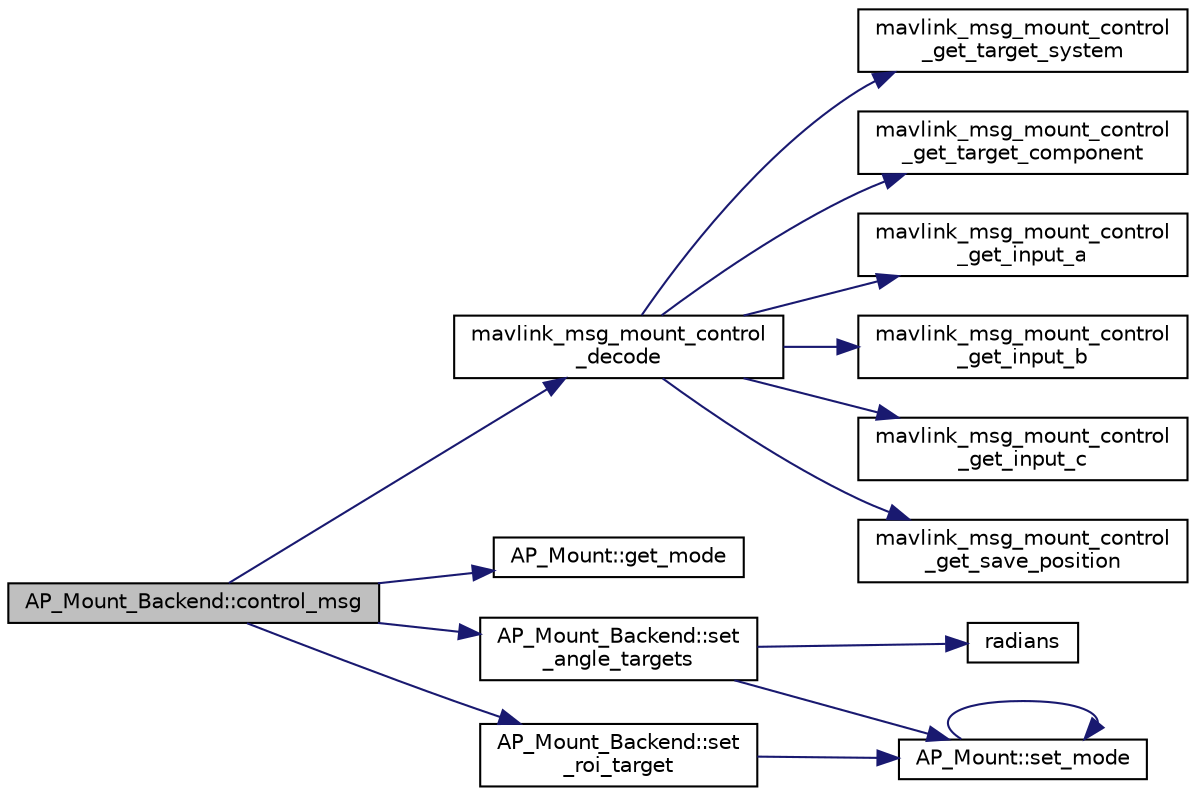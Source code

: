 digraph "AP_Mount_Backend::control_msg"
{
 // INTERACTIVE_SVG=YES
  edge [fontname="Helvetica",fontsize="10",labelfontname="Helvetica",labelfontsize="10"];
  node [fontname="Helvetica",fontsize="10",shape=record];
  rankdir="LR";
  Node1 [label="AP_Mount_Backend::control_msg",height=0.2,width=0.4,color="black", fillcolor="grey75", style="filled" fontcolor="black"];
  Node1 -> Node2 [color="midnightblue",fontsize="10",style="solid",fontname="Helvetica"];
  Node2 [label="mavlink_msg_mount_control\l_decode",height=0.2,width=0.4,color="black", fillcolor="white", style="filled",URL="$v0_89_2ardupilotmega_2mavlink__msg__mount__control_8h.html#a53005c020f2118b2deed37c232b79296",tooltip="Decode a mount_control message into a struct. "];
  Node2 -> Node3 [color="midnightblue",fontsize="10",style="solid",fontname="Helvetica"];
  Node3 [label="mavlink_msg_mount_control\l_get_target_system",height=0.2,width=0.4,color="black", fillcolor="white", style="filled",URL="$v0_89_2ardupilotmega_2mavlink__msg__mount__control_8h.html#afb792cb768907895646055da0e24d896",tooltip="Send a mount_control message. "];
  Node2 -> Node4 [color="midnightblue",fontsize="10",style="solid",fontname="Helvetica"];
  Node4 [label="mavlink_msg_mount_control\l_get_target_component",height=0.2,width=0.4,color="black", fillcolor="white", style="filled",URL="$v0_89_2ardupilotmega_2mavlink__msg__mount__control_8h.html#aa22df514cf73c03c10200f239738d6dc",tooltip="Get field target_component from mount_control message. "];
  Node2 -> Node5 [color="midnightblue",fontsize="10",style="solid",fontname="Helvetica"];
  Node5 [label="mavlink_msg_mount_control\l_get_input_a",height=0.2,width=0.4,color="black", fillcolor="white", style="filled",URL="$v0_89_2ardupilotmega_2mavlink__msg__mount__control_8h.html#a166a6ab225a399c276e255147c7790c5",tooltip="Get field input_a from mount_control message. "];
  Node2 -> Node6 [color="midnightblue",fontsize="10",style="solid",fontname="Helvetica"];
  Node6 [label="mavlink_msg_mount_control\l_get_input_b",height=0.2,width=0.4,color="black", fillcolor="white", style="filled",URL="$v0_89_2ardupilotmega_2mavlink__msg__mount__control_8h.html#aeac3ea77a2515ab079839f35ccfe81d7",tooltip="Get field input_b from mount_control message. "];
  Node2 -> Node7 [color="midnightblue",fontsize="10",style="solid",fontname="Helvetica"];
  Node7 [label="mavlink_msg_mount_control\l_get_input_c",height=0.2,width=0.4,color="black", fillcolor="white", style="filled",URL="$v0_89_2ardupilotmega_2mavlink__msg__mount__control_8h.html#aa7ad40e774b8df07779002abe45c2b4a",tooltip="Get field input_c from mount_control message. "];
  Node2 -> Node8 [color="midnightblue",fontsize="10",style="solid",fontname="Helvetica"];
  Node8 [label="mavlink_msg_mount_control\l_get_save_position",height=0.2,width=0.4,color="black", fillcolor="white", style="filled",URL="$v0_89_2ardupilotmega_2mavlink__msg__mount__control_8h.html#a30e895d45ba11ce8426d5d749859ce3d",tooltip="Get field save_position from mount_control message. "];
  Node1 -> Node9 [color="midnightblue",fontsize="10",style="solid",fontname="Helvetica"];
  Node9 [label="AP_Mount::get_mode",height=0.2,width=0.4,color="black", fillcolor="white", style="filled",URL="$classAP__Mount.html#a26ea3e1c86204271b6b90f1fb4f3ee92"];
  Node1 -> Node10 [color="midnightblue",fontsize="10",style="solid",fontname="Helvetica"];
  Node10 [label="AP_Mount_Backend::set\l_angle_targets",height=0.2,width=0.4,color="black", fillcolor="white", style="filled",URL="$classAP__Mount__Backend.html#aef242e856237c58d2cb6ae0cf0568017"];
  Node10 -> Node11 [color="midnightblue",fontsize="10",style="solid",fontname="Helvetica"];
  Node11 [label="radians",height=0.2,width=0.4,color="black", fillcolor="white", style="filled",URL="$AP__Math_8cpp.html#aa3adb05231060d239e5b91940e001f85"];
  Node10 -> Node12 [color="midnightblue",fontsize="10",style="solid",fontname="Helvetica"];
  Node12 [label="AP_Mount::set_mode",height=0.2,width=0.4,color="black", fillcolor="white", style="filled",URL="$classAP__Mount.html#a4510126670698c1b0b2d2066049ac28e"];
  Node12 -> Node12 [color="midnightblue",fontsize="10",style="solid",fontname="Helvetica"];
  Node1 -> Node13 [color="midnightblue",fontsize="10",style="solid",fontname="Helvetica"];
  Node13 [label="AP_Mount_Backend::set\l_roi_target",height=0.2,width=0.4,color="black", fillcolor="white", style="filled",URL="$classAP__Mount__Backend.html#a30fd52e4d6a08c6b314ad634b9c4e21a"];
  Node13 -> Node12 [color="midnightblue",fontsize="10",style="solid",fontname="Helvetica"];
}
